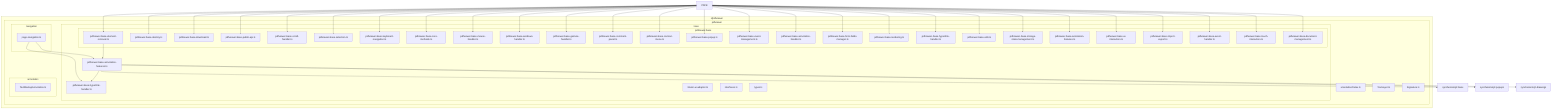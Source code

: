 graph TD
    subgraph sfpdfviewer
        subgraph pdfviewer
            subgraph base
                BAF[pdfviewer-base-annotation-features.ts]
                BHH[pdfviewer-base-hyperlink-handler.ts]
                
                subgraph pdfviewer-base
                    PAEF[pdfviewer-base-element-removal.ts]
                    PBD[pdfviewer-base-destroy.ts]
                    PBDL[pdfviewer-base-download.ts]
                    PBPA[pdfviewer-base-public-api.ts]
                    PBSH[pdfviewer-base-scroll-handler.ts]
                    PBS[pdfviewer-base-selection.ts]
                    PBKN[pdfviewer-base-keyboard-navigation.ts]
                    PBCM[pdfviewer-base-core-methods.ts]
                    PBMH[pdfviewer-base-mouse-handler.ts]
                    PBWH[pdfviewer-base-windows-handler.ts]
                    PBGH[pdfviewer-base-gesture-handler.ts]
                    PBCP[pdfviewer-base-comment-panel.ts]
                    PBCMN[pdfviewer-base-context-menu.ts]
                    PBP[pdfviewer-base-popup.ts]
                    PBEM[pdfviewer-base-event-management.ts]
                    PBAH[pdfviewer-base-annotation-handler.ts]
                    PBFFM[pdfviewer-base-form-fields-manager.ts]
                    PBR[pdfviewer-base-rendering.ts]
                    PBHH[pdfviewer-base-hyperlink-handler.ts]
                    PBU[pdfviewer-base-utils.ts]
                    PBSSM[pdfviewer-base-storage-state-management.ts]
                    PBAF[pdfviewer-base-annotation-features.ts]
                    PBUI[pdfviewer-base-ui-interaction.ts]
                    PBIE[pdfviewer-base-import-export.ts]
                    PBEH[pdfviewer-base-event-handler.ts]
                    PBTI[pdfviewer-base-touch-interaction.ts]
                    PBDM[pdfviewer-base-document-management.ts]
                end
                
                BUA[blazor-ui-adaptor.ts]
                I[interfaces.ts]
                T[types.ts]
            end
            
            A[annotation/index.ts]
            TL[TextLayer.ts]
            SIG[Signature.ts]
            
            subgraph navigation
                PN[page-navigation.ts]
            end
            
            subgraph annotation
                TMA[TextMarkupAnnotation.ts]
            end
        end
    end
    
    %% Main relationships
    PAEF --> BAF
    BAF --> BHH
    PN --> BAF
    PN --> BHH
    
    %% Base module relationships
    PDFB --> PAEF
    PDFB --> PBD
    PDFB --> PBDL
    PDFB --> PBPA
    PDFB --> PBSH
    PDFB --> PBS
    PDFB --> PBKN
    PDFB --> PBCM
    PDFB --> PBMH
    PDFB --> PBWH
    PDFB --> PBGH
    PDFB --> PBCP
    PDFB --> PBCMN
    PDFB --> PBP
    PDFB --> PBEM
    PDFB --> PBAH
    PDFB --> PBFFM
    PDFB --> PBR
    PDFB --> PBHH
    PDFB --> PBU
    PDFB --> PBSSM
    PDFB --> PBAF
    PDFB --> PBUI
    PDFB --> PBIE
    PDFB --> PBEH
    PDFB --> PBTI
    PDFB --> PBDM
    
    %% External relationships
    SyncBase[syncfusion/ej2-base]
    SyncPopups[syncfusion/ej2-popups]
    SyncDrawings[syncfusion/ej2-drawings]
    
    BAF --> SyncBase
    BAF --> SyncPopups
    BAF --> SyncDrawings
